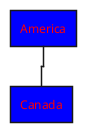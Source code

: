 {
  "sha1": "dy57zvxg835x7dontm5jxuf2yw7myvg",
  "insertion": {
    "when": "2024-06-01T09:03:03.593Z",
    "url": "https://forum.plantuml.net/14362/styling-descendents-error-in-wbs-diagrams",
    "user": "plantuml@gmail.com"
  }
}
@startwbs
<style>
wbsDiagram {
    BackGroundColor white
  }
  
  .americaStyle * {
	  FontColor red
	    BackGroundColor blue
  }

}
</style>

* America <<americaStyle>>
** Canada <<americaStyle>>
@endwbs
